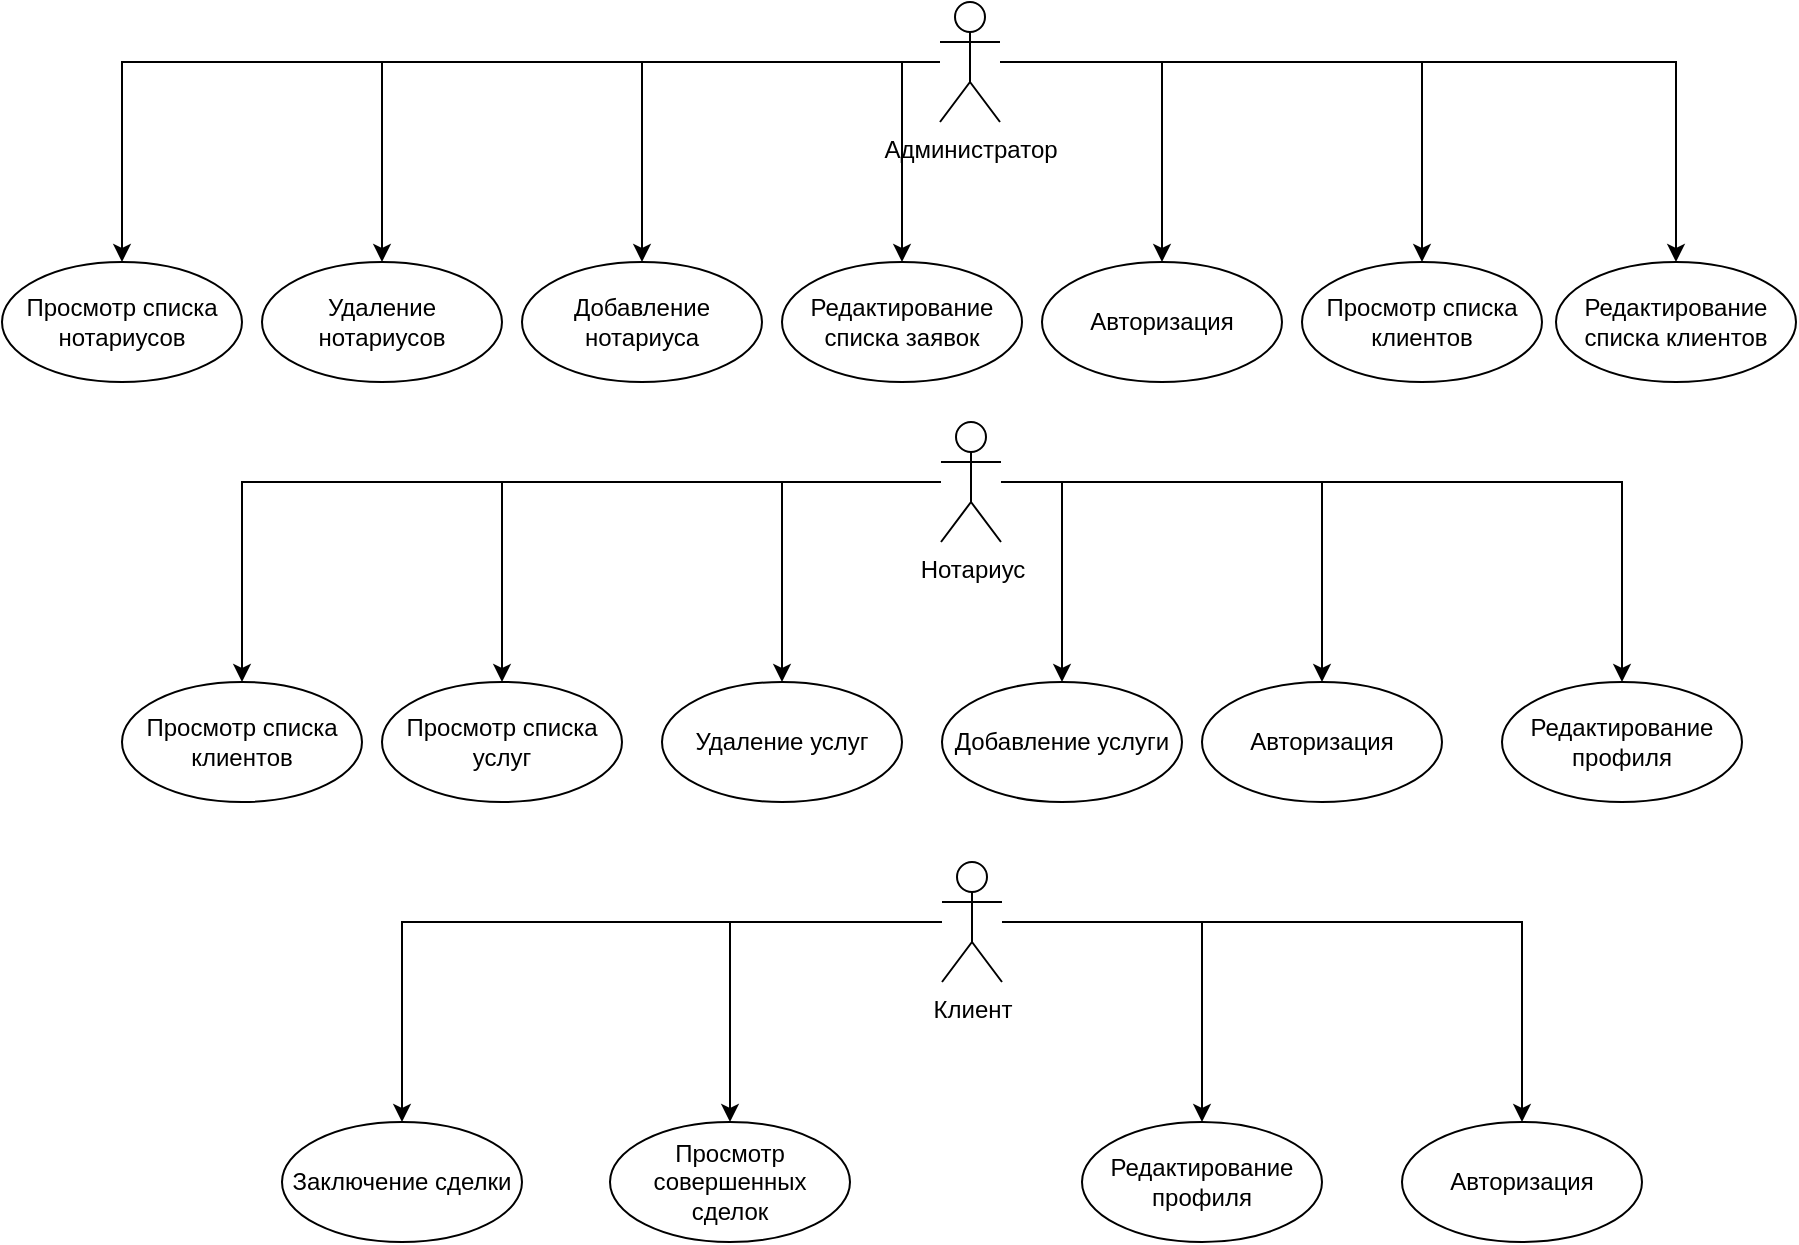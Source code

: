 <mxfile version="24.4.10" type="device">
  <diagram name="Страница — 1" id="hUOQd1Gx7EEcIvRkx538">
    <mxGraphModel dx="1042" dy="569" grid="1" gridSize="10" guides="1" tooltips="1" connect="1" arrows="1" fold="1" page="1" pageScale="1" pageWidth="1169" pageHeight="1654" math="0" shadow="0">
      <root>
        <mxCell id="0" />
        <mxCell id="1" parent="0" />
        <mxCell id="86kp0sUyw0_uckTzIpCh-12" style="edgeStyle=orthogonalEdgeStyle;rounded=0;orthogonalLoop=1;jettySize=auto;html=1;" parent="1" source="86kp0sUyw0_uckTzIpCh-1" target="86kp0sUyw0_uckTzIpCh-4" edge="1">
          <mxGeometry relative="1" as="geometry" />
        </mxCell>
        <mxCell id="86kp0sUyw0_uckTzIpCh-13" style="edgeStyle=orthogonalEdgeStyle;rounded=0;orthogonalLoop=1;jettySize=auto;html=1;entryX=0.5;entryY=0;entryDx=0;entryDy=0;" parent="1" source="86kp0sUyw0_uckTzIpCh-1" target="86kp0sUyw0_uckTzIpCh-5" edge="1">
          <mxGeometry relative="1" as="geometry" />
        </mxCell>
        <mxCell id="86kp0sUyw0_uckTzIpCh-14" style="edgeStyle=orthogonalEdgeStyle;rounded=0;orthogonalLoop=1;jettySize=auto;html=1;entryX=0.5;entryY=0;entryDx=0;entryDy=0;" parent="1" source="86kp0sUyw0_uckTzIpCh-1" target="86kp0sUyw0_uckTzIpCh-6" edge="1">
          <mxGeometry relative="1" as="geometry" />
        </mxCell>
        <mxCell id="-fj4FCeKyXtQS5lPsNpT-2" style="edgeStyle=orthogonalEdgeStyle;rounded=0;orthogonalLoop=1;jettySize=auto;html=1;" edge="1" parent="1" source="86kp0sUyw0_uckTzIpCh-1" target="86kp0sUyw0_uckTzIpCh-2">
          <mxGeometry relative="1" as="geometry" />
        </mxCell>
        <mxCell id="-fj4FCeKyXtQS5lPsNpT-3" style="edgeStyle=orthogonalEdgeStyle;rounded=0;orthogonalLoop=1;jettySize=auto;html=1;entryX=0.5;entryY=0;entryDx=0;entryDy=0;" edge="1" parent="1" source="86kp0sUyw0_uckTzIpCh-1" target="-fj4FCeKyXtQS5lPsNpT-1">
          <mxGeometry relative="1" as="geometry" />
        </mxCell>
        <mxCell id="-fj4FCeKyXtQS5lPsNpT-4" style="edgeStyle=orthogonalEdgeStyle;rounded=0;orthogonalLoop=1;jettySize=auto;html=1;entryX=0.5;entryY=0;entryDx=0;entryDy=0;" edge="1" parent="1" source="86kp0sUyw0_uckTzIpCh-1" target="86kp0sUyw0_uckTzIpCh-3">
          <mxGeometry relative="1" as="geometry" />
        </mxCell>
        <mxCell id="-fj4FCeKyXtQS5lPsNpT-7" style="edgeStyle=orthogonalEdgeStyle;rounded=0;orthogonalLoop=1;jettySize=auto;html=1;entryX=0.5;entryY=0;entryDx=0;entryDy=0;" edge="1" parent="1" source="86kp0sUyw0_uckTzIpCh-1" target="86kp0sUyw0_uckTzIpCh-7">
          <mxGeometry relative="1" as="geometry">
            <mxPoint x="510" y="80" as="targetPoint" />
            <Array as="points">
              <mxPoint x="520" y="80" />
            </Array>
          </mxGeometry>
        </mxCell>
        <mxCell id="86kp0sUyw0_uckTzIpCh-1" value="Администратор" style="shape=umlActor;verticalLabelPosition=bottom;verticalAlign=top;html=1;outlineConnect=0;" parent="1" vertex="1">
          <mxGeometry x="539" y="50" width="30" height="60" as="geometry" />
        </mxCell>
        <mxCell id="86kp0sUyw0_uckTzIpCh-2" value="Просмотр списка&lt;div&gt;нотариусов&lt;/div&gt;" style="ellipse;whiteSpace=wrap;html=1;" parent="1" vertex="1">
          <mxGeometry x="70" y="180" width="120" height="60" as="geometry" />
        </mxCell>
        <mxCell id="86kp0sUyw0_uckTzIpCh-3" value="Добавление нотариуса" style="ellipse;whiteSpace=wrap;html=1;" parent="1" vertex="1">
          <mxGeometry x="330" y="180" width="120" height="60" as="geometry" />
        </mxCell>
        <mxCell id="86kp0sUyw0_uckTzIpCh-4" value="Авторизация" style="ellipse;whiteSpace=wrap;html=1;" parent="1" vertex="1">
          <mxGeometry x="590" y="180" width="120" height="60" as="geometry" />
        </mxCell>
        <mxCell id="86kp0sUyw0_uckTzIpCh-5" value="Просмотр списка&lt;div&gt;клиентов&lt;/div&gt;" style="ellipse;whiteSpace=wrap;html=1;" parent="1" vertex="1">
          <mxGeometry x="720" y="180" width="120" height="60" as="geometry" />
        </mxCell>
        <mxCell id="86kp0sUyw0_uckTzIpCh-6" value="Редактирование&lt;div&gt;списка клиентов&lt;/div&gt;" style="ellipse;whiteSpace=wrap;html=1;" parent="1" vertex="1">
          <mxGeometry x="847" y="180" width="120" height="60" as="geometry" />
        </mxCell>
        <mxCell id="86kp0sUyw0_uckTzIpCh-7" value="Редактирование&lt;div&gt;списка заявок&lt;/div&gt;" style="ellipse;whiteSpace=wrap;html=1;" parent="1" vertex="1">
          <mxGeometry x="460" y="180" width="120" height="60" as="geometry" />
        </mxCell>
        <mxCell id="86kp0sUyw0_uckTzIpCh-23" style="edgeStyle=orthogonalEdgeStyle;rounded=0;orthogonalLoop=1;jettySize=auto;html=1;entryX=0.5;entryY=0;entryDx=0;entryDy=0;" parent="1" source="86kp0sUyw0_uckTzIpCh-15" target="86kp0sUyw0_uckTzIpCh-16" edge="1">
          <mxGeometry relative="1" as="geometry" />
        </mxCell>
        <mxCell id="86kp0sUyw0_uckTzIpCh-24" style="edgeStyle=orthogonalEdgeStyle;rounded=0;orthogonalLoop=1;jettySize=auto;html=1;entryX=0.5;entryY=0;entryDx=0;entryDy=0;" parent="1" source="86kp0sUyw0_uckTzIpCh-15" target="86kp0sUyw0_uckTzIpCh-17" edge="1">
          <mxGeometry relative="1" as="geometry" />
        </mxCell>
        <mxCell id="86kp0sUyw0_uckTzIpCh-25" style="edgeStyle=orthogonalEdgeStyle;rounded=0;orthogonalLoop=1;jettySize=auto;html=1;entryX=0.5;entryY=0;entryDx=0;entryDy=0;" parent="1" source="86kp0sUyw0_uckTzIpCh-15" target="86kp0sUyw0_uckTzIpCh-21" edge="1">
          <mxGeometry relative="1" as="geometry" />
        </mxCell>
        <mxCell id="86kp0sUyw0_uckTzIpCh-26" style="edgeStyle=orthogonalEdgeStyle;rounded=0;orthogonalLoop=1;jettySize=auto;html=1;entryX=0.5;entryY=0;entryDx=0;entryDy=0;" parent="1" source="86kp0sUyw0_uckTzIpCh-15" target="86kp0sUyw0_uckTzIpCh-18" edge="1">
          <mxGeometry relative="1" as="geometry" />
        </mxCell>
        <mxCell id="86kp0sUyw0_uckTzIpCh-27" style="edgeStyle=orthogonalEdgeStyle;rounded=0;orthogonalLoop=1;jettySize=auto;html=1;entryX=0.5;entryY=0;entryDx=0;entryDy=0;" parent="1" source="86kp0sUyw0_uckTzIpCh-15" target="86kp0sUyw0_uckTzIpCh-19" edge="1">
          <mxGeometry relative="1" as="geometry" />
        </mxCell>
        <mxCell id="-fj4FCeKyXtQS5lPsNpT-9" style="edgeStyle=orthogonalEdgeStyle;rounded=0;orthogonalLoop=1;jettySize=auto;html=1;" edge="1" parent="1" source="86kp0sUyw0_uckTzIpCh-15" target="-fj4FCeKyXtQS5lPsNpT-8">
          <mxGeometry relative="1" as="geometry">
            <Array as="points">
              <mxPoint x="600" y="290" />
            </Array>
          </mxGeometry>
        </mxCell>
        <mxCell id="86kp0sUyw0_uckTzIpCh-15" value="Нотариус" style="shape=umlActor;verticalLabelPosition=bottom;verticalAlign=top;html=1;outlineConnect=0;" parent="1" vertex="1">
          <mxGeometry x="539.5" y="260" width="30" height="60" as="geometry" />
        </mxCell>
        <mxCell id="86kp0sUyw0_uckTzIpCh-16" value="Просмотр списка&lt;div&gt;клиентов&lt;/div&gt;" style="ellipse;whiteSpace=wrap;html=1;" parent="1" vertex="1">
          <mxGeometry x="130" y="390" width="120" height="60" as="geometry" />
        </mxCell>
        <mxCell id="86kp0sUyw0_uckTzIpCh-17" value="Просмотр списка&lt;div&gt;услуг&lt;/div&gt;" style="ellipse;whiteSpace=wrap;html=1;" parent="1" vertex="1">
          <mxGeometry x="260" y="390" width="120" height="60" as="geometry" />
        </mxCell>
        <mxCell id="86kp0sUyw0_uckTzIpCh-18" value="Авторизация" style="ellipse;whiteSpace=wrap;html=1;" parent="1" vertex="1">
          <mxGeometry x="670" y="390" width="120" height="60" as="geometry" />
        </mxCell>
        <mxCell id="86kp0sUyw0_uckTzIpCh-19" value="Редактирование&lt;div&gt;профиля&lt;/div&gt;" style="ellipse;whiteSpace=wrap;html=1;" parent="1" vertex="1">
          <mxGeometry x="820" y="390" width="120" height="60" as="geometry" />
        </mxCell>
        <mxCell id="86kp0sUyw0_uckTzIpCh-21" value="Удаление услуг" style="ellipse;whiteSpace=wrap;html=1;" parent="1" vertex="1">
          <mxGeometry x="400" y="390" width="120" height="60" as="geometry" />
        </mxCell>
        <mxCell id="86kp0sUyw0_uckTzIpCh-35" style="edgeStyle=orthogonalEdgeStyle;rounded=0;orthogonalLoop=1;jettySize=auto;html=1;entryX=0.5;entryY=0;entryDx=0;entryDy=0;" parent="1" source="86kp0sUyw0_uckTzIpCh-28" target="86kp0sUyw0_uckTzIpCh-30" edge="1">
          <mxGeometry relative="1" as="geometry" />
        </mxCell>
        <mxCell id="86kp0sUyw0_uckTzIpCh-36" style="edgeStyle=orthogonalEdgeStyle;rounded=0;orthogonalLoop=1;jettySize=auto;html=1;entryX=0.5;entryY=0;entryDx=0;entryDy=0;" parent="1" source="86kp0sUyw0_uckTzIpCh-28" target="86kp0sUyw0_uckTzIpCh-34" edge="1">
          <mxGeometry relative="1" as="geometry" />
        </mxCell>
        <mxCell id="86kp0sUyw0_uckTzIpCh-37" style="edgeStyle=orthogonalEdgeStyle;rounded=0;orthogonalLoop=1;jettySize=auto;html=1;entryX=0.5;entryY=0;entryDx=0;entryDy=0;" parent="1" source="86kp0sUyw0_uckTzIpCh-28" target="86kp0sUyw0_uckTzIpCh-31" edge="1">
          <mxGeometry relative="1" as="geometry" />
        </mxCell>
        <mxCell id="86kp0sUyw0_uckTzIpCh-38" style="edgeStyle=orthogonalEdgeStyle;rounded=0;orthogonalLoop=1;jettySize=auto;html=1;entryX=0.5;entryY=0;entryDx=0;entryDy=0;" parent="1" source="86kp0sUyw0_uckTzIpCh-28" target="86kp0sUyw0_uckTzIpCh-29" edge="1">
          <mxGeometry relative="1" as="geometry" />
        </mxCell>
        <mxCell id="86kp0sUyw0_uckTzIpCh-28" value="Клиент" style="shape=umlActor;verticalLabelPosition=bottom;verticalAlign=top;html=1;outlineConnect=0;" parent="1" vertex="1">
          <mxGeometry x="540" y="480" width="30" height="60" as="geometry" />
        </mxCell>
        <mxCell id="86kp0sUyw0_uckTzIpCh-29" value="Заключение сделки" style="ellipse;whiteSpace=wrap;html=1;" parent="1" vertex="1">
          <mxGeometry x="210" y="610" width="120" height="60" as="geometry" />
        </mxCell>
        <mxCell id="86kp0sUyw0_uckTzIpCh-30" value="Просмотр совершенных сделок" style="ellipse;whiteSpace=wrap;html=1;" parent="1" vertex="1">
          <mxGeometry x="374" y="610" width="120" height="60" as="geometry" />
        </mxCell>
        <mxCell id="86kp0sUyw0_uckTzIpCh-31" value="Авторизация" style="ellipse;whiteSpace=wrap;html=1;" parent="1" vertex="1">
          <mxGeometry x="770" y="610" width="120" height="60" as="geometry" />
        </mxCell>
        <mxCell id="86kp0sUyw0_uckTzIpCh-34" value="Редактирование профиля" style="ellipse;whiteSpace=wrap;html=1;" parent="1" vertex="1">
          <mxGeometry x="610" y="610" width="120" height="60" as="geometry" />
        </mxCell>
        <mxCell id="-fj4FCeKyXtQS5lPsNpT-1" value="Удаление нотариусов" style="ellipse;whiteSpace=wrap;html=1;" vertex="1" parent="1">
          <mxGeometry x="200" y="180" width="120" height="60" as="geometry" />
        </mxCell>
        <mxCell id="-fj4FCeKyXtQS5lPsNpT-8" value="Добавление услуги" style="ellipse;whiteSpace=wrap;html=1;" vertex="1" parent="1">
          <mxGeometry x="540" y="390" width="120" height="60" as="geometry" />
        </mxCell>
      </root>
    </mxGraphModel>
  </diagram>
</mxfile>
